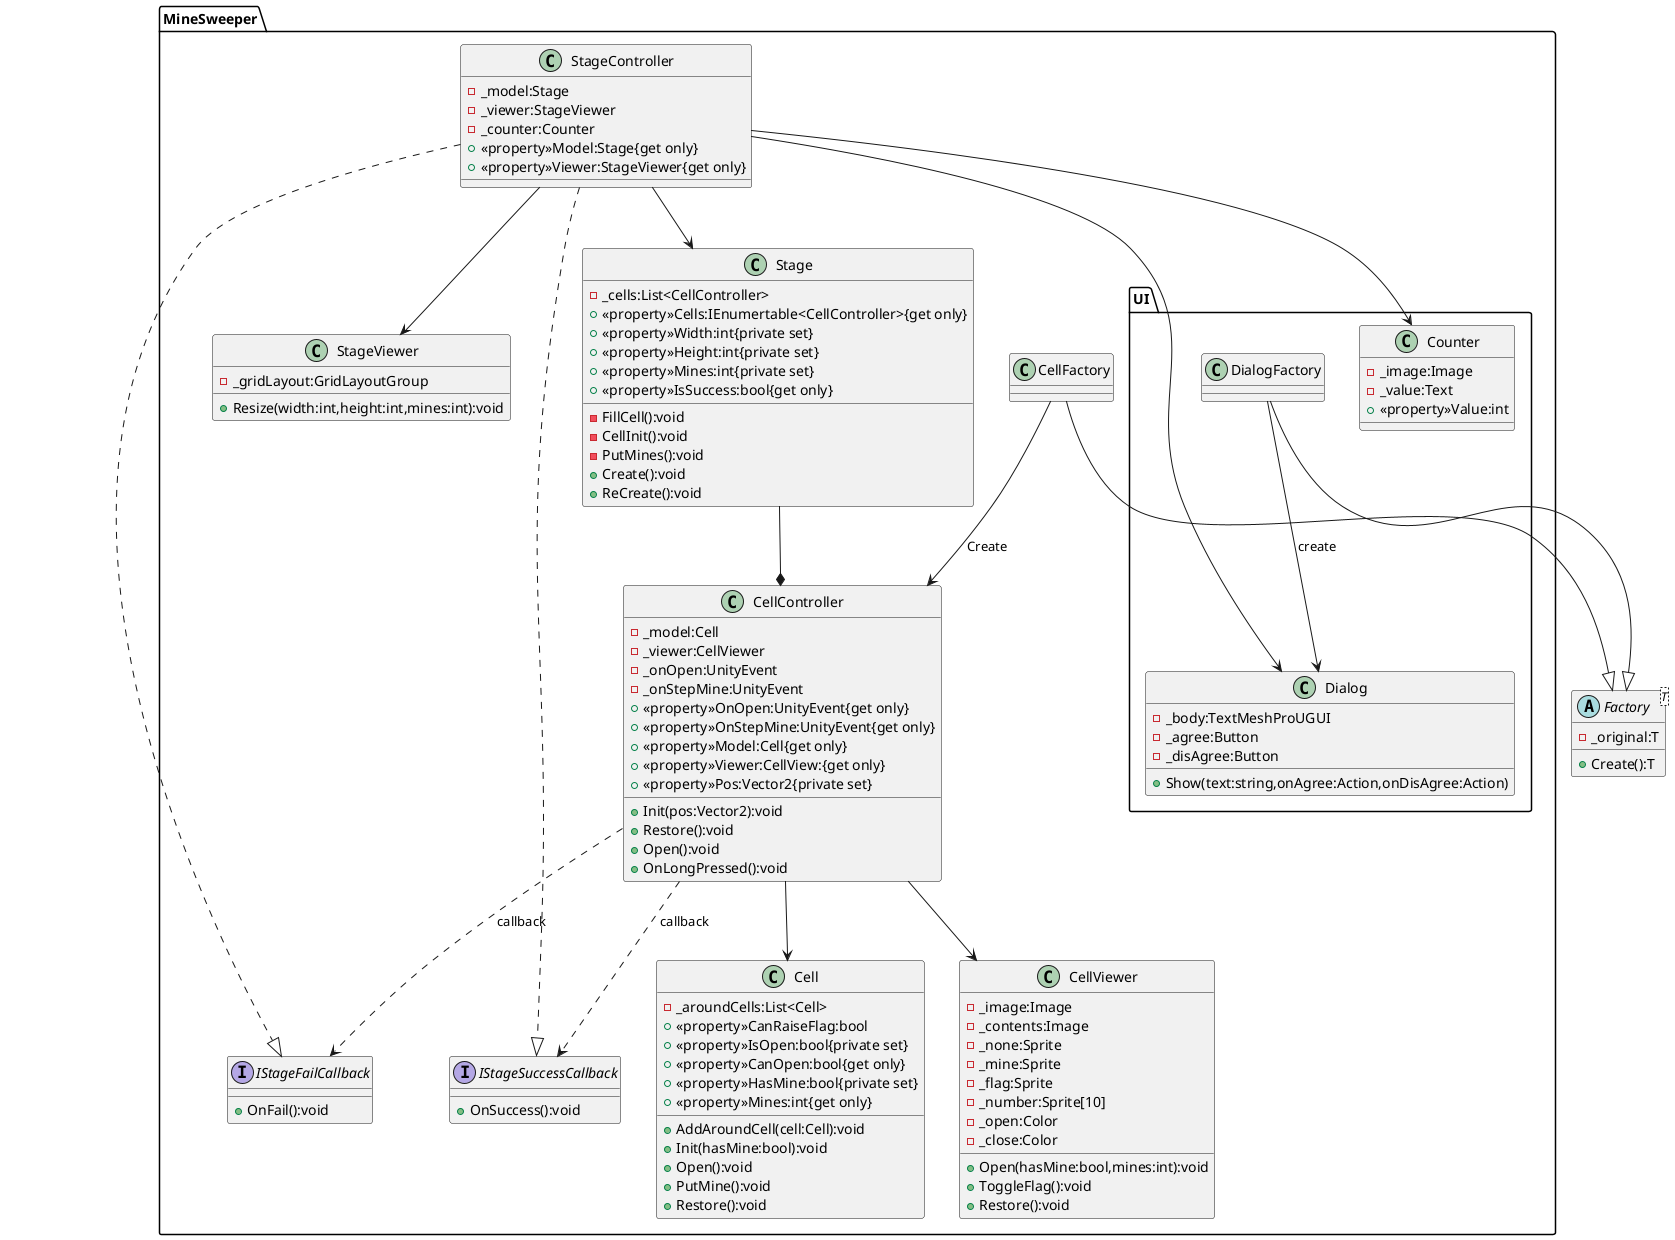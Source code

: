 @startuml MineSweeper

package MineSweeper
{
    package UI
    {
        class Counter
        {
            -_image:Image
            -_value:Text
            +<<property>>Value:int
        }
        class Dialog
        {
            -_body:TextMeshProUGUI
            -_agree:Button
            -_disAgree:Button
            +Show(text:string,onAgree:Action,onDisAgree:Action)
        }
        class DialogFactory
    }
    class Cell
    {
        -_aroundCells:List<Cell>
        +<<property>>CanRaiseFlag:bool
        +<<property>>IsOpen:bool{private set}
        +<<property>>CanOpen:bool{get only}
        +<<property>>HasMine:bool{private set}
        +<<property>>Mines:int{get only}
        +AddAroundCell(cell:Cell):void
        +Init(hasMine:bool):void
        +Open():void
        +PutMine():void
        +Restore():void
    }
    class CellViewer
    {
        -_image:Image
        -_contents:Image
        -_none:Sprite
        -_mine:Sprite
        -_flag:Sprite
        -_number:Sprite[10]
        -_open:Color
        -_close:Color
        +Open(hasMine:bool,mines:int):void
        +ToggleFlag():void
        +Restore():void
    }
    class CellController
    {
        -_model:Cell
        -_viewer:CellViewer
        -_onOpen:UnityEvent
        -_onStepMine:UnityEvent
        +<<property>>OnOpen:UnityEvent{get only}
        +<<property>>OnStepMine:UnityEvent{get only}
        +<<property>>Model:Cell{get only}
        +<<property>>Viewer:CellView:{get only}
        +<<property>>Pos:Vector2{private set}
        +Init(pos:Vector2):void
        +Restore():void
        +Open():void
        +OnLongPressed():void
    }
    class CellFactory
    class Stage
    {
        -_cells:List<CellController>
        +<<property>>Cells:IEnumertable<CellController>{get only}
        +<<property>>Width:int{private set}
        +<<property>>Height:int{private set}
        +<<property>>Mines:int{private set}
        +<<property>>IsSuccess:bool{get only}
        -FillCell():void
        -CellInit():void
        -PutMines():void
        +Create():void
        +ReCreate():void
    }
    class StageViewer
    {
        -_gridLayout:GridLayoutGroup
        +Resize(width:int,height:int,mines:int):void
    }
    class StageController
    {
        -_model:Stage
        -_viewer:StageViewer
        -_counter:Counter
        +<<property>>Model:Stage{get only}
        +<<property>>Viewer:StageViewer{get only}
    }
    interface IStageFailCallback
    {
        +OnFail():void
    }
    interface IStageSuccessCallback
    {
        +OnSuccess():void
    }
}

abstract Factory<T>
{
    -_original:T
    +Create():T
}

DialogFactory --|> Factory
DialogFactory --> Dialog : create 
CellFactory --|> Factory
CellFactory --> CellController : Create
CellController --> Cell
CellController --> CellViewer
Stage --* CellController
CellController ..> IStageFailCallback : callback
CellController ..> IStageSuccessCallback : callback
StageController --> Stage
StageController --> StageViewer
StageController --> Counter
StageController ..|> IStageFailCallback
StageController ..|> IStageSuccessCallback
StageController --> Dialog

@enduml